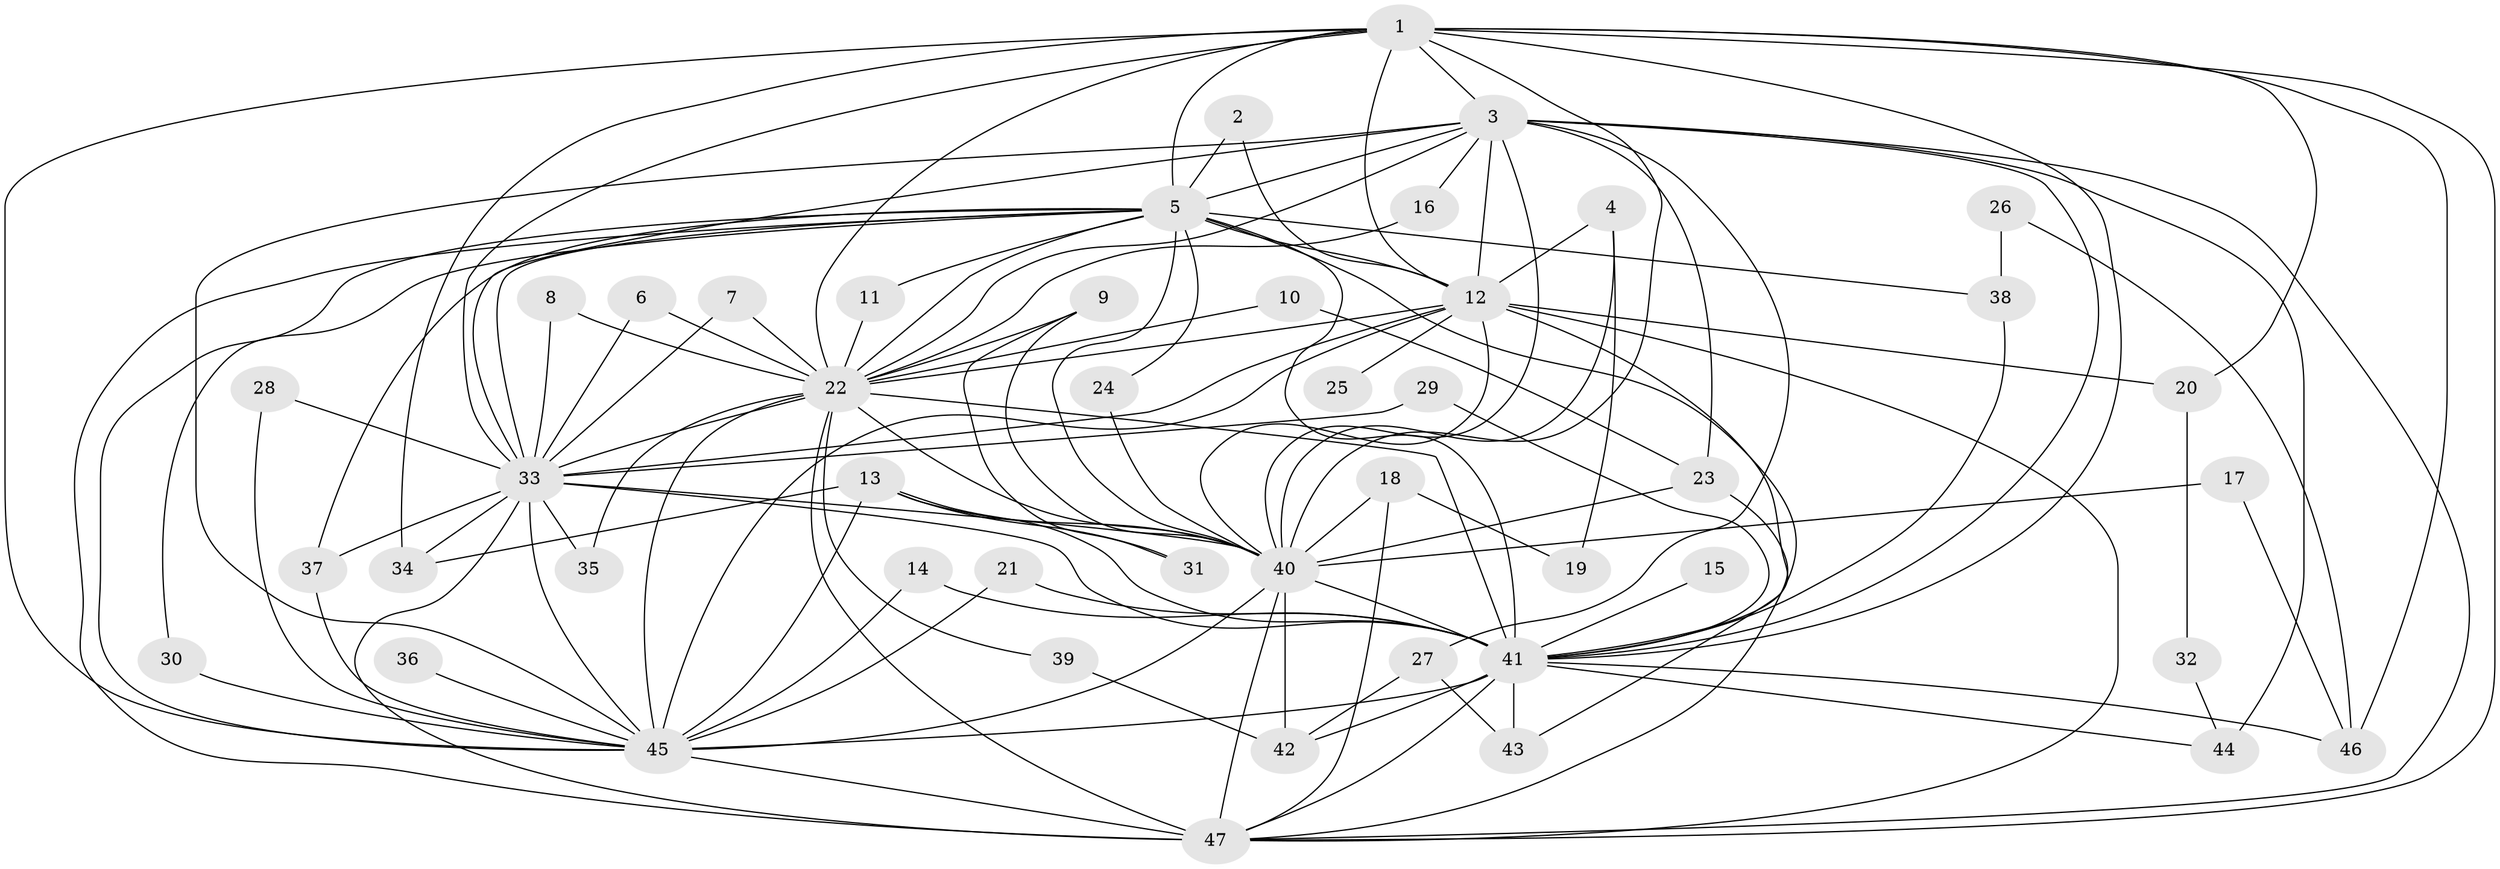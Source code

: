 // original degree distribution, {18: 0.030303030303030304, 20: 0.030303030303030304, 14: 0.015151515151515152, 15: 0.045454545454545456, 19: 0.015151515151515152, 24: 0.015151515151515152, 2: 0.6363636363636364, 4: 0.06060606060606061, 5: 0.045454545454545456, 3: 0.10606060606060606}
// Generated by graph-tools (version 1.1) at 2025/36/03/04/25 23:36:21]
// undirected, 47 vertices, 121 edges
graph export_dot {
  node [color=gray90,style=filled];
  1;
  2;
  3;
  4;
  5;
  6;
  7;
  8;
  9;
  10;
  11;
  12;
  13;
  14;
  15;
  16;
  17;
  18;
  19;
  20;
  21;
  22;
  23;
  24;
  25;
  26;
  27;
  28;
  29;
  30;
  31;
  32;
  33;
  34;
  35;
  36;
  37;
  38;
  39;
  40;
  41;
  42;
  43;
  44;
  45;
  46;
  47;
  1 -- 3 [weight=1.0];
  1 -- 5 [weight=1.0];
  1 -- 12 [weight=1.0];
  1 -- 20 [weight=1.0];
  1 -- 22 [weight=1.0];
  1 -- 33 [weight=2.0];
  1 -- 34 [weight=1.0];
  1 -- 40 [weight=1.0];
  1 -- 41 [weight=1.0];
  1 -- 45 [weight=1.0];
  1 -- 46 [weight=2.0];
  1 -- 47 [weight=1.0];
  2 -- 5 [weight=1.0];
  2 -- 12 [weight=1.0];
  3 -- 5 [weight=1.0];
  3 -- 12 [weight=1.0];
  3 -- 16 [weight=1.0];
  3 -- 22 [weight=1.0];
  3 -- 23 [weight=1.0];
  3 -- 27 [weight=1.0];
  3 -- 33 [weight=1.0];
  3 -- 40 [weight=1.0];
  3 -- 41 [weight=1.0];
  3 -- 44 [weight=2.0];
  3 -- 45 [weight=2.0];
  3 -- 47 [weight=1.0];
  4 -- 12 [weight=1.0];
  4 -- 19 [weight=1.0];
  4 -- 40 [weight=1.0];
  5 -- 11 [weight=1.0];
  5 -- 12 [weight=1.0];
  5 -- 22 [weight=1.0];
  5 -- 24 [weight=1.0];
  5 -- 30 [weight=1.0];
  5 -- 33 [weight=1.0];
  5 -- 37 [weight=1.0];
  5 -- 38 [weight=2.0];
  5 -- 40 [weight=1.0];
  5 -- 41 [weight=2.0];
  5 -- 43 [weight=1.0];
  5 -- 45 [weight=1.0];
  5 -- 47 [weight=1.0];
  6 -- 22 [weight=1.0];
  6 -- 33 [weight=1.0];
  7 -- 22 [weight=1.0];
  7 -- 33 [weight=1.0];
  8 -- 22 [weight=1.0];
  8 -- 33 [weight=1.0];
  9 -- 22 [weight=1.0];
  9 -- 31 [weight=1.0];
  9 -- 40 [weight=1.0];
  10 -- 22 [weight=1.0];
  10 -- 23 [weight=1.0];
  11 -- 22 [weight=1.0];
  12 -- 20 [weight=1.0];
  12 -- 22 [weight=2.0];
  12 -- 25 [weight=1.0];
  12 -- 33 [weight=1.0];
  12 -- 40 [weight=1.0];
  12 -- 41 [weight=1.0];
  12 -- 45 [weight=1.0];
  12 -- 47 [weight=1.0];
  13 -- 31 [weight=1.0];
  13 -- 34 [weight=1.0];
  13 -- 40 [weight=1.0];
  13 -- 41 [weight=1.0];
  13 -- 45 [weight=1.0];
  14 -- 41 [weight=1.0];
  14 -- 45 [weight=1.0];
  15 -- 41 [weight=1.0];
  16 -- 22 [weight=1.0];
  17 -- 40 [weight=1.0];
  17 -- 46 [weight=1.0];
  18 -- 19 [weight=1.0];
  18 -- 40 [weight=1.0];
  18 -- 47 [weight=1.0];
  20 -- 32 [weight=1.0];
  21 -- 41 [weight=1.0];
  21 -- 45 [weight=1.0];
  22 -- 33 [weight=1.0];
  22 -- 35 [weight=1.0];
  22 -- 39 [weight=1.0];
  22 -- 40 [weight=1.0];
  22 -- 41 [weight=1.0];
  22 -- 45 [weight=1.0];
  22 -- 47 [weight=2.0];
  23 -- 40 [weight=1.0];
  23 -- 47 [weight=1.0];
  24 -- 40 [weight=1.0];
  26 -- 38 [weight=1.0];
  26 -- 46 [weight=1.0];
  27 -- 42 [weight=1.0];
  27 -- 43 [weight=1.0];
  28 -- 33 [weight=1.0];
  28 -- 45 [weight=1.0];
  29 -- 33 [weight=1.0];
  29 -- 41 [weight=1.0];
  30 -- 45 [weight=1.0];
  32 -- 44 [weight=1.0];
  33 -- 34 [weight=1.0];
  33 -- 35 [weight=1.0];
  33 -- 37 [weight=1.0];
  33 -- 40 [weight=1.0];
  33 -- 41 [weight=1.0];
  33 -- 45 [weight=1.0];
  33 -- 47 [weight=1.0];
  36 -- 45 [weight=1.0];
  37 -- 45 [weight=1.0];
  38 -- 41 [weight=1.0];
  39 -- 42 [weight=1.0];
  40 -- 41 [weight=1.0];
  40 -- 42 [weight=2.0];
  40 -- 45 [weight=1.0];
  40 -- 47 [weight=2.0];
  41 -- 42 [weight=1.0];
  41 -- 43 [weight=2.0];
  41 -- 44 [weight=1.0];
  41 -- 45 [weight=2.0];
  41 -- 46 [weight=1.0];
  41 -- 47 [weight=2.0];
  45 -- 47 [weight=2.0];
}
